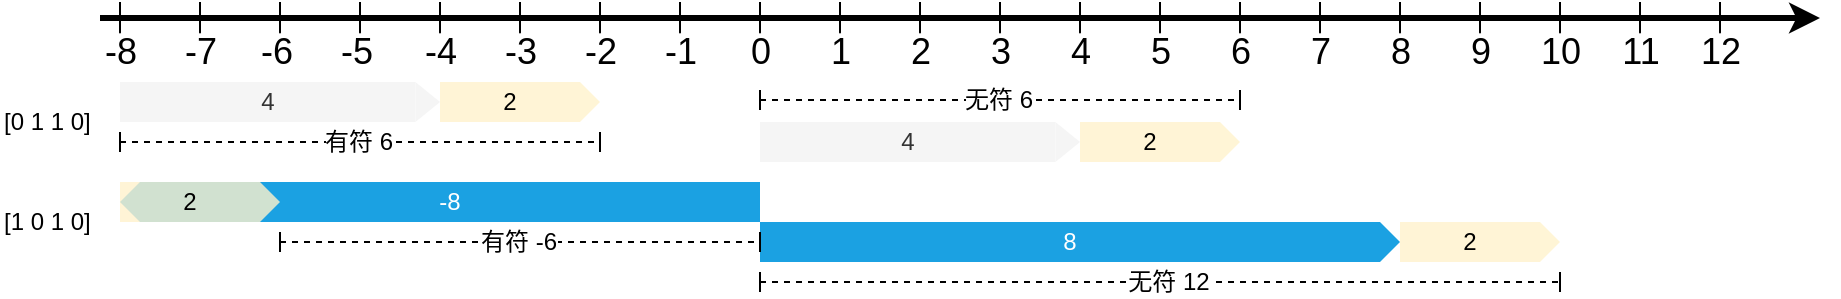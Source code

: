 <mxfile version="12.2.2" type="device" pages="1"><diagram id="07fea595-8f29-1299-0266-81d95cde20df" name="Page-1"><mxGraphModel dx="-1641" dy="-428" grid="1" gridSize="10" guides="1" tooltips="1" connect="1" arrows="1" fold="1" page="1" pageScale="1" pageWidth="1169" pageHeight="827" background="#ffffff" math="0" shadow="0"><root><mxCell id="0"/><mxCell id="1" parent="0"/><mxCell id="734" value="" style="edgeStyle=none;html=1;fontColor=#000000;strokeWidth=3;strokeColor=#000000;" parent="1" edge="1"><mxGeometry width="100" height="100" relative="1" as="geometry"><mxPoint x="2550" y="1018" as="sourcePoint"/><mxPoint x="3410" y="1018" as="targetPoint"/></mxGeometry></mxCell><mxCell id="752" value="-8" style="text;spacingTop=-5;align=center;verticalAlign=middle;fontStyle=0;html=1;fontSize=18;points=[];strokeColor=none;" parent="1" vertex="1"><mxGeometry x="2540" y="1027.5" width="40" height="20" as="geometry"/></mxCell><mxCell id="LSUP90cEGjTxTqaa4UYR-752" value="" style="endArrow=none;html=1;" edge="1" parent="1"><mxGeometry width="50" height="50" relative="1" as="geometry"><mxPoint x="2560" y="1018.5" as="sourcePoint"/><mxPoint x="2560" y="1010" as="targetPoint"/><Array as="points"><mxPoint x="2560" y="1027.5"/><mxPoint x="2560" y="1018.5"/></Array></mxGeometry></mxCell><mxCell id="LSUP90cEGjTxTqaa4UYR-753" value="" style="endArrow=none;html=1;" edge="1" parent="1"><mxGeometry width="50" height="50" relative="1" as="geometry"><mxPoint x="2600" y="1018.5" as="sourcePoint"/><mxPoint x="2600" y="1010" as="targetPoint"/><Array as="points"><mxPoint x="2600" y="1027.5"/><mxPoint x="2600" y="1018.5"/></Array></mxGeometry></mxCell><mxCell id="LSUP90cEGjTxTqaa4UYR-754" value="" style="endArrow=none;html=1;" edge="1" parent="1"><mxGeometry width="50" height="50" relative="1" as="geometry"><mxPoint x="2640" y="1018.5" as="sourcePoint"/><mxPoint x="2640" y="1010" as="targetPoint"/><Array as="points"><mxPoint x="2640" y="1027.5"/><mxPoint x="2640" y="1018.5"/></Array></mxGeometry></mxCell><mxCell id="LSUP90cEGjTxTqaa4UYR-756" value="" style="endArrow=none;html=1;" edge="1" parent="1"><mxGeometry width="50" height="50" relative="1" as="geometry"><mxPoint x="2680" y="1018.5" as="sourcePoint"/><mxPoint x="2680" y="1010" as="targetPoint"/><Array as="points"><mxPoint x="2680" y="1027.5"/><mxPoint x="2680" y="1018.5"/></Array></mxGeometry></mxCell><mxCell id="LSUP90cEGjTxTqaa4UYR-757" value="" style="endArrow=none;html=1;" edge="1" parent="1"><mxGeometry width="50" height="50" relative="1" as="geometry"><mxPoint x="2720" y="1018.5" as="sourcePoint"/><mxPoint x="2720" y="1010" as="targetPoint"/><Array as="points"><mxPoint x="2720" y="1027.5"/><mxPoint x="2720" y="1018.5"/></Array></mxGeometry></mxCell><mxCell id="LSUP90cEGjTxTqaa4UYR-758" value="" style="endArrow=none;html=1;" edge="1" parent="1"><mxGeometry width="50" height="50" relative="1" as="geometry"><mxPoint x="2760" y="1018.5" as="sourcePoint"/><mxPoint x="2760" y="1010" as="targetPoint"/><Array as="points"><mxPoint x="2760" y="1027.5"/><mxPoint x="2760" y="1018.5"/></Array></mxGeometry></mxCell><mxCell id="LSUP90cEGjTxTqaa4UYR-760" value="" style="endArrow=none;html=1;" edge="1" parent="1"><mxGeometry width="50" height="50" relative="1" as="geometry"><mxPoint x="2800" y="1018.5" as="sourcePoint"/><mxPoint x="2800" y="1010" as="targetPoint"/><Array as="points"><mxPoint x="2800" y="1027.5"/><mxPoint x="2800" y="1018.5"/></Array></mxGeometry></mxCell><mxCell id="LSUP90cEGjTxTqaa4UYR-761" value="" style="endArrow=none;html=1;" edge="1" parent="1"><mxGeometry width="50" height="50" relative="1" as="geometry"><mxPoint x="2840" y="1018.5" as="sourcePoint"/><mxPoint x="2840" y="1010" as="targetPoint"/><Array as="points"><mxPoint x="2840" y="1027.5"/><mxPoint x="2840" y="1018.5"/></Array></mxGeometry></mxCell><mxCell id="LSUP90cEGjTxTqaa4UYR-762" value="" style="endArrow=none;html=1;" edge="1" parent="1"><mxGeometry width="50" height="50" relative="1" as="geometry"><mxPoint x="2880" y="1018.5" as="sourcePoint"/><mxPoint x="2880" y="1010" as="targetPoint"/><Array as="points"><mxPoint x="2880" y="1027.5"/><mxPoint x="2880" y="1018.5"/></Array></mxGeometry></mxCell><mxCell id="LSUP90cEGjTxTqaa4UYR-763" value="" style="endArrow=none;html=1;" edge="1" parent="1"><mxGeometry width="50" height="50" relative="1" as="geometry"><mxPoint x="2920" y="1018.5" as="sourcePoint"/><mxPoint x="2920" y="1010" as="targetPoint"/><Array as="points"><mxPoint x="2920" y="1027.5"/><mxPoint x="2920" y="1018.5"/></Array></mxGeometry></mxCell><mxCell id="LSUP90cEGjTxTqaa4UYR-764" value="" style="endArrow=none;html=1;" edge="1" parent="1"><mxGeometry width="50" height="50" relative="1" as="geometry"><mxPoint x="2960" y="1018.5" as="sourcePoint"/><mxPoint x="2960" y="1010" as="targetPoint"/><Array as="points"><mxPoint x="2960" y="1027.5"/><mxPoint x="2960" y="1018.5"/></Array></mxGeometry></mxCell><mxCell id="LSUP90cEGjTxTqaa4UYR-765" value="" style="endArrow=none;html=1;" edge="1" parent="1"><mxGeometry width="50" height="50" relative="1" as="geometry"><mxPoint x="3000" y="1018.5" as="sourcePoint"/><mxPoint x="3000" y="1010" as="targetPoint"/><Array as="points"><mxPoint x="3000" y="1027.5"/><mxPoint x="3000" y="1018.5"/></Array></mxGeometry></mxCell><mxCell id="LSUP90cEGjTxTqaa4UYR-766" value="" style="endArrow=none;html=1;" edge="1" parent="1"><mxGeometry width="50" height="50" relative="1" as="geometry"><mxPoint x="3040" y="1018.5" as="sourcePoint"/><mxPoint x="3040" y="1010" as="targetPoint"/><Array as="points"><mxPoint x="3040" y="1027.5"/><mxPoint x="3040" y="1018.5"/></Array></mxGeometry></mxCell><mxCell id="LSUP90cEGjTxTqaa4UYR-767" value="" style="endArrow=none;html=1;" edge="1" parent="1"><mxGeometry width="50" height="50" relative="1" as="geometry"><mxPoint x="3080" y="1018.5" as="sourcePoint"/><mxPoint x="3080" y="1010" as="targetPoint"/><Array as="points"><mxPoint x="3080" y="1027.5"/><mxPoint x="3080" y="1018.5"/></Array></mxGeometry></mxCell><mxCell id="LSUP90cEGjTxTqaa4UYR-768" value="" style="endArrow=none;html=1;" edge="1" parent="1"><mxGeometry width="50" height="50" relative="1" as="geometry"><mxPoint x="3120" y="1018.5" as="sourcePoint"/><mxPoint x="3120" y="1010" as="targetPoint"/><Array as="points"><mxPoint x="3120" y="1027.5"/><mxPoint x="3120" y="1018.5"/></Array></mxGeometry></mxCell><mxCell id="LSUP90cEGjTxTqaa4UYR-769" value="" style="endArrow=none;html=1;" edge="1" parent="1"><mxGeometry width="50" height="50" relative="1" as="geometry"><mxPoint x="3160" y="1018.5" as="sourcePoint"/><mxPoint x="3160" y="1010" as="targetPoint"/><Array as="points"><mxPoint x="3160" y="1027.5"/><mxPoint x="3160" y="1018.5"/></Array></mxGeometry></mxCell><mxCell id="LSUP90cEGjTxTqaa4UYR-770" value="" style="endArrow=none;html=1;" edge="1" parent="1"><mxGeometry width="50" height="50" relative="1" as="geometry"><mxPoint x="3200" y="1018.5" as="sourcePoint"/><mxPoint x="3200" y="1010" as="targetPoint"/><Array as="points"><mxPoint x="3200" y="1027.5"/><mxPoint x="3200" y="1018.5"/></Array></mxGeometry></mxCell><mxCell id="LSUP90cEGjTxTqaa4UYR-771" value="" style="endArrow=none;html=1;" edge="1" parent="1"><mxGeometry width="50" height="50" relative="1" as="geometry"><mxPoint x="3240" y="1018.5" as="sourcePoint"/><mxPoint x="3240" y="1010" as="targetPoint"/><Array as="points"><mxPoint x="3240" y="1027.5"/><mxPoint x="3240" y="1018.5"/></Array></mxGeometry></mxCell><mxCell id="LSUP90cEGjTxTqaa4UYR-772" value="" style="endArrow=none;html=1;" edge="1" parent="1"><mxGeometry width="50" height="50" relative="1" as="geometry"><mxPoint x="3280" y="1018.5" as="sourcePoint"/><mxPoint x="3280" y="1010" as="targetPoint"/><Array as="points"><mxPoint x="3280" y="1027.5"/><mxPoint x="3280" y="1018.5"/></Array></mxGeometry></mxCell><mxCell id="LSUP90cEGjTxTqaa4UYR-773" value="" style="endArrow=none;html=1;" edge="1" parent="1"><mxGeometry width="50" height="50" relative="1" as="geometry"><mxPoint x="3320" y="1018.5" as="sourcePoint"/><mxPoint x="3320" y="1010" as="targetPoint"/><Array as="points"><mxPoint x="3320" y="1027.5"/><mxPoint x="3320" y="1018.5"/></Array></mxGeometry></mxCell><mxCell id="LSUP90cEGjTxTqaa4UYR-774" value="" style="endArrow=none;html=1;" edge="1" parent="1"><mxGeometry width="50" height="50" relative="1" as="geometry"><mxPoint x="3360" y="1018.5" as="sourcePoint"/><mxPoint x="3360" y="1010" as="targetPoint"/><Array as="points"><mxPoint x="3360" y="1027.5"/><mxPoint x="3360" y="1018.5"/></Array></mxGeometry></mxCell><mxCell id="LSUP90cEGjTxTqaa4UYR-778" value="-7" style="text;spacingTop=-5;align=center;verticalAlign=middle;fontStyle=0;html=1;fontSize=18;points=[];strokeColor=none;" vertex="1" parent="1"><mxGeometry x="2580" y="1027.5" width="40" height="20" as="geometry"/></mxCell><mxCell id="LSUP90cEGjTxTqaa4UYR-779" value="-6" style="text;spacingTop=-5;align=center;verticalAlign=middle;fontStyle=0;html=1;fontSize=18;points=[];strokeColor=none;" vertex="1" parent="1"><mxGeometry x="2617.5" y="1027.5" width="40" height="20" as="geometry"/></mxCell><mxCell id="LSUP90cEGjTxTqaa4UYR-780" value="-5" style="text;spacingTop=-5;align=center;verticalAlign=middle;fontStyle=0;html=1;fontSize=18;points=[];strokeColor=none;" vertex="1" parent="1"><mxGeometry x="2657.5" y="1027.5" width="40" height="20" as="geometry"/></mxCell><mxCell id="LSUP90cEGjTxTqaa4UYR-781" value="-4" style="text;spacingTop=-5;align=center;verticalAlign=middle;fontStyle=0;html=1;fontSize=18;points=[];strokeColor=none;" vertex="1" parent="1"><mxGeometry x="2700" y="1027.5" width="40" height="20" as="geometry"/></mxCell><mxCell id="LSUP90cEGjTxTqaa4UYR-782" value="-3" style="text;spacingTop=-5;align=center;verticalAlign=middle;fontStyle=0;html=1;fontSize=18;points=[];strokeColor=none;" vertex="1" parent="1"><mxGeometry x="2740" y="1027.5" width="40" height="20" as="geometry"/></mxCell><mxCell id="LSUP90cEGjTxTqaa4UYR-783" value="-2" style="text;spacingTop=-5;align=center;verticalAlign=middle;fontStyle=0;html=1;fontSize=18;points=[];strokeColor=none;" vertex="1" parent="1"><mxGeometry x="2780" y="1027.5" width="40" height="20" as="geometry"/></mxCell><mxCell id="LSUP90cEGjTxTqaa4UYR-784" value="-1" style="text;spacingTop=-5;align=center;verticalAlign=middle;fontStyle=0;html=1;fontSize=18;points=[];strokeColor=none;" vertex="1" parent="1"><mxGeometry x="2820" y="1027.5" width="40" height="20" as="geometry"/></mxCell><mxCell id="LSUP90cEGjTxTqaa4UYR-785" value="0" style="text;spacingTop=-5;align=center;verticalAlign=middle;fontStyle=0;html=1;fontSize=18;points=[];strokeColor=none;" vertex="1" parent="1"><mxGeometry x="2860" y="1027.5" width="40" height="20" as="geometry"/></mxCell><mxCell id="LSUP90cEGjTxTqaa4UYR-786" value="1" style="text;spacingTop=-5;align=center;verticalAlign=middle;fontStyle=0;html=1;fontSize=18;points=[];strokeColor=none;" vertex="1" parent="1"><mxGeometry x="2900" y="1027.5" width="40" height="20" as="geometry"/></mxCell><mxCell id="LSUP90cEGjTxTqaa4UYR-787" value="2" style="text;spacingTop=-5;align=center;verticalAlign=middle;fontStyle=0;html=1;fontSize=18;points=[];strokeColor=none;" vertex="1" parent="1"><mxGeometry x="2940" y="1027.5" width="40" height="20" as="geometry"/></mxCell><mxCell id="LSUP90cEGjTxTqaa4UYR-788" value="3" style="text;spacingTop=-5;align=center;verticalAlign=middle;fontStyle=0;html=1;fontSize=18;points=[];strokeColor=none;" vertex="1" parent="1"><mxGeometry x="2980" y="1027.5" width="40" height="20" as="geometry"/></mxCell><mxCell id="LSUP90cEGjTxTqaa4UYR-789" value="4" style="text;spacingTop=-5;align=center;verticalAlign=middle;fontStyle=0;html=1;fontSize=18;points=[];strokeColor=none;" vertex="1" parent="1"><mxGeometry x="3020" y="1027.5" width="40" height="20" as="geometry"/></mxCell><mxCell id="LSUP90cEGjTxTqaa4UYR-790" value="5" style="text;spacingTop=-5;align=center;verticalAlign=middle;fontStyle=0;html=1;fontSize=18;points=[];strokeColor=none;" vertex="1" parent="1"><mxGeometry x="3060" y="1027.5" width="40" height="20" as="geometry"/></mxCell><mxCell id="LSUP90cEGjTxTqaa4UYR-791" value="6" style="text;spacingTop=-5;align=center;verticalAlign=middle;fontStyle=0;html=1;fontSize=18;points=[];strokeColor=none;" vertex="1" parent="1"><mxGeometry x="3100" y="1027.5" width="40" height="20" as="geometry"/></mxCell><mxCell id="LSUP90cEGjTxTqaa4UYR-792" value="7" style="text;spacingTop=-5;align=center;verticalAlign=middle;fontStyle=0;html=1;fontSize=18;points=[];strokeColor=none;" vertex="1" parent="1"><mxGeometry x="3140" y="1027.5" width="40" height="20" as="geometry"/></mxCell><mxCell id="LSUP90cEGjTxTqaa4UYR-793" value="8" style="text;spacingTop=-5;align=center;verticalAlign=middle;fontStyle=0;html=1;fontSize=18;points=[];strokeColor=none;" vertex="1" parent="1"><mxGeometry x="3180" y="1027.5" width="40" height="20" as="geometry"/></mxCell><mxCell id="LSUP90cEGjTxTqaa4UYR-796" value="" style="group;fillColor=none;gradientColor=none;opacity=80;glass=0;" vertex="1" connectable="0" parent="1"><mxGeometry x="2560" y="1050" width="160" height="20" as="geometry"/></mxCell><mxCell id="LSUP90cEGjTxTqaa4UYR-794" value="4" style="rounded=0;whiteSpace=wrap;html=1;fillColor=#f5f5f5;strokeColor=none;fontColor=#333333;direction=east;flipV=1;flipH=1;" vertex="1" parent="LSUP90cEGjTxTqaa4UYR-796"><mxGeometry width="147.692" height="20" as="geometry"/></mxCell><mxCell id="LSUP90cEGjTxTqaa4UYR-795" value="" style="triangle;whiteSpace=wrap;html=1;fillColor=#f5f5f5;gradientDirection=north;strokeColor=none;fontColor=#333333;" vertex="1" parent="LSUP90cEGjTxTqaa4UYR-796"><mxGeometry x="147.692" width="12.308" height="20" as="geometry"/></mxCell><mxCell id="LSUP90cEGjTxTqaa4UYR-797" value="[0 1 1 0]" style="text;html=1;resizable=0;points=[];autosize=1;align=left;verticalAlign=top;spacingTop=-4;" vertex="1" parent="1"><mxGeometry x="2500" y="1060" width="60" height="20" as="geometry"/></mxCell><mxCell id="LSUP90cEGjTxTqaa4UYR-798" value="[1 0 1 0]" style="text;html=1;resizable=0;points=[];autosize=1;align=left;verticalAlign=top;spacingTop=-4;" vertex="1" parent="1"><mxGeometry x="2500" y="1110" width="60" height="20" as="geometry"/></mxCell><mxCell id="LSUP90cEGjTxTqaa4UYR-804" value="" style="group;fillColor=none;gradientColor=none;opacity=80;glass=0;" vertex="1" connectable="0" parent="1"><mxGeometry x="2880" y="1070" width="160" height="20" as="geometry"/></mxCell><mxCell id="LSUP90cEGjTxTqaa4UYR-805" value="4" style="rounded=0;whiteSpace=wrap;html=1;fillColor=#f5f5f5;strokeColor=none;fontColor=#333333;direction=east;flipV=1;flipH=1;" vertex="1" parent="LSUP90cEGjTxTqaa4UYR-804"><mxGeometry width="147.692" height="20" as="geometry"/></mxCell><mxCell id="LSUP90cEGjTxTqaa4UYR-806" value="" style="triangle;whiteSpace=wrap;html=1;fillColor=#f5f5f5;gradientDirection=north;strokeColor=none;fontColor=#333333;" vertex="1" parent="LSUP90cEGjTxTqaa4UYR-804"><mxGeometry x="147.692" width="12.308" height="20" as="geometry"/></mxCell><mxCell id="LSUP90cEGjTxTqaa4UYR-810" value="" style="group;fillColor=#ffffff;gradientColor=none;opacity=80;glass=0;direction=west;rotation=180;" vertex="1" connectable="0" parent="1"><mxGeometry x="2560" y="1100" width="320" height="20" as="geometry"/></mxCell><mxCell id="LSUP90cEGjTxTqaa4UYR-811" value="-8" style="rounded=0;whiteSpace=wrap;html=1;fillColor=#1ba1e2;strokeColor=none;fontColor=#ffffff;direction=east;flipV=1;flipH=1;rotation=0;" vertex="1" parent="LSUP90cEGjTxTqaa4UYR-810"><mxGeometry x="10" width="310" height="20" as="geometry"/></mxCell><mxCell id="LSUP90cEGjTxTqaa4UYR-812" value="" style="triangle;whiteSpace=wrap;html=1;fillColor=#1ba1e2;gradientDirection=north;strokeColor=none;fontColor=#ffffff;rotation=180;" vertex="1" parent="LSUP90cEGjTxTqaa4UYR-810"><mxGeometry width="10" height="20" as="geometry"/></mxCell><mxCell id="LSUP90cEGjTxTqaa4UYR-816" value="2" style="rounded=0;whiteSpace=wrap;html=1;glass=0;fillColor=#fff2cc;opacity=80;strokeColor=none;" vertex="1" parent="LSUP90cEGjTxTqaa4UYR-810"><mxGeometry width="70" height="20" as="geometry"/></mxCell><mxCell id="LSUP90cEGjTxTqaa4UYR-817" value="" style="triangle;whiteSpace=wrap;html=1;glass=0;fillColor=#fff2cc;opacity=80;strokeColor=none;" vertex="1" parent="1"><mxGeometry x="2630" y="1100" width="10" height="20" as="geometry"/></mxCell><mxCell id="LSUP90cEGjTxTqaa4UYR-819" value="" style="group;fillColor=#ffffff;gradientColor=none;opacity=80;glass=0;direction=west;rotation=0;" vertex="1" connectable="0" parent="1"><mxGeometry x="2880" y="1120" width="320" height="20" as="geometry"/></mxCell><mxCell id="LSUP90cEGjTxTqaa4UYR-820" value="8" style="rounded=0;whiteSpace=wrap;html=1;fillColor=#1ba1e2;strokeColor=none;fontColor=#ffffff;direction=east;flipV=1;flipH=1;rotation=-360;" vertex="1" parent="LSUP90cEGjTxTqaa4UYR-819"><mxGeometry width="310" height="20" as="geometry"/></mxCell><mxCell id="LSUP90cEGjTxTqaa4UYR-821" value="" style="triangle;whiteSpace=wrap;html=1;fillColor=#1ba1e2;gradientDirection=north;strokeColor=none;fontColor=#ffffff;rotation=0;" vertex="1" parent="LSUP90cEGjTxTqaa4UYR-819"><mxGeometry x="310" width="10" height="20" as="geometry"/></mxCell><mxCell id="LSUP90cEGjTxTqaa4UYR-824" value="" style="group" vertex="1" connectable="0" parent="1"><mxGeometry x="3200" y="1120" width="80" height="20" as="geometry"/></mxCell><mxCell id="LSUP90cEGjTxTqaa4UYR-822" value="2" style="rounded=0;whiteSpace=wrap;html=1;glass=0;fillColor=#fff2cc;opacity=80;strokeColor=none;" vertex="1" parent="LSUP90cEGjTxTqaa4UYR-824"><mxGeometry width="70" height="20" as="geometry"/></mxCell><mxCell id="LSUP90cEGjTxTqaa4UYR-823" value="" style="triangle;whiteSpace=wrap;html=1;glass=0;fillColor=#fff2cc;opacity=80;strokeColor=none;" vertex="1" parent="LSUP90cEGjTxTqaa4UYR-824"><mxGeometry x="70" width="10" height="20" as="geometry"/></mxCell><mxCell id="LSUP90cEGjTxTqaa4UYR-825" value="" style="group" vertex="1" connectable="0" parent="1"><mxGeometry x="3040" y="1070" width="80" height="20" as="geometry"/></mxCell><mxCell id="LSUP90cEGjTxTqaa4UYR-826" value="2" style="rounded=0;whiteSpace=wrap;html=1;glass=0;fillColor=#fff2cc;opacity=80;strokeColor=none;" vertex="1" parent="LSUP90cEGjTxTqaa4UYR-825"><mxGeometry width="70" height="20" as="geometry"/></mxCell><mxCell id="LSUP90cEGjTxTqaa4UYR-827" value="" style="triangle;whiteSpace=wrap;html=1;glass=0;fillColor=#fff2cc;opacity=80;strokeColor=none;" vertex="1" parent="LSUP90cEGjTxTqaa4UYR-825"><mxGeometry x="70" width="10" height="20" as="geometry"/></mxCell><mxCell id="LSUP90cEGjTxTqaa4UYR-828" value="" style="group" vertex="1" connectable="0" parent="1"><mxGeometry x="2720" y="1050" width="80" height="20" as="geometry"/></mxCell><mxCell id="LSUP90cEGjTxTqaa4UYR-829" value="2" style="rounded=0;whiteSpace=wrap;html=1;glass=0;fillColor=#fff2cc;opacity=80;strokeColor=none;" vertex="1" parent="LSUP90cEGjTxTqaa4UYR-828"><mxGeometry width="70" height="20" as="geometry"/></mxCell><mxCell id="LSUP90cEGjTxTqaa4UYR-830" value="" style="triangle;whiteSpace=wrap;html=1;glass=0;fillColor=#fff2cc;opacity=80;strokeColor=none;" vertex="1" parent="LSUP90cEGjTxTqaa4UYR-828"><mxGeometry x="70" width="10" height="20" as="geometry"/></mxCell><mxCell id="LSUP90cEGjTxTqaa4UYR-831" value="9" style="text;spacingTop=-5;align=center;verticalAlign=middle;fontStyle=0;html=1;fontSize=18;points=[];strokeColor=none;" vertex="1" parent="1"><mxGeometry x="3220" y="1027.5" width="40" height="20" as="geometry"/></mxCell><mxCell id="LSUP90cEGjTxTqaa4UYR-832" value="10" style="text;spacingTop=-5;align=center;verticalAlign=middle;fontStyle=0;html=1;fontSize=18;points=[];strokeColor=none;" vertex="1" parent="1"><mxGeometry x="3260" y="1027.5" width="40" height="20" as="geometry"/></mxCell><mxCell id="LSUP90cEGjTxTqaa4UYR-833" value="11" style="text;spacingTop=-5;align=center;verticalAlign=middle;fontStyle=0;html=1;fontSize=18;points=[];strokeColor=none;" vertex="1" parent="1"><mxGeometry x="3300" y="1027.5" width="40" height="20" as="geometry"/></mxCell><mxCell id="LSUP90cEGjTxTqaa4UYR-836" value="12" style="text;spacingTop=-5;align=center;verticalAlign=middle;fontStyle=0;html=1;fontSize=18;points=[];strokeColor=none;" vertex="1" parent="1"><mxGeometry x="3340" y="1027.5" width="40" height="20" as="geometry"/></mxCell><mxCell id="LSUP90cEGjTxTqaa4UYR-839" value="" style="endArrow=none;html=1;" edge="1" parent="1"><mxGeometry width="50" height="50" relative="1" as="geometry"><mxPoint x="2560" y="1085" as="sourcePoint"/><mxPoint x="2560" y="1075" as="targetPoint"/></mxGeometry></mxCell><mxCell id="LSUP90cEGjTxTqaa4UYR-840" value="" style="endArrow=none;html=1;" edge="1" parent="1"><mxGeometry width="50" height="50" relative="1" as="geometry"><mxPoint x="2800" y="1085" as="sourcePoint"/><mxPoint x="2800" y="1075" as="targetPoint"/></mxGeometry></mxCell><mxCell id="LSUP90cEGjTxTqaa4UYR-841" value="" style="endArrow=none;html=1;dashed=1;" edge="1" parent="1"><mxGeometry width="50" height="50" relative="1" as="geometry"><mxPoint x="2560" y="1080" as="sourcePoint"/><mxPoint x="2800" y="1080" as="targetPoint"/></mxGeometry></mxCell><mxCell id="LSUP90cEGjTxTqaa4UYR-843" value="有符 6" style="text;html=1;resizable=0;points=[];align=center;verticalAlign=middle;labelBackgroundColor=#ffffff;" vertex="1" connectable="0" parent="LSUP90cEGjTxTqaa4UYR-841"><mxGeometry x="0.057" y="1" relative="1" as="geometry"><mxPoint x="-8" y="1" as="offset"/></mxGeometry></mxCell><mxCell id="LSUP90cEGjTxTqaa4UYR-844" value="" style="endArrow=none;html=1;" edge="1" parent="1"><mxGeometry width="50" height="50" relative="1" as="geometry"><mxPoint x="2880" y="1064" as="sourcePoint"/><mxPoint x="2880" y="1054" as="targetPoint"/></mxGeometry></mxCell><mxCell id="LSUP90cEGjTxTqaa4UYR-845" value="" style="endArrow=none;html=1;" edge="1" parent="1"><mxGeometry width="50" height="50" relative="1" as="geometry"><mxPoint x="3120" y="1064" as="sourcePoint"/><mxPoint x="3120" y="1054" as="targetPoint"/></mxGeometry></mxCell><mxCell id="LSUP90cEGjTxTqaa4UYR-846" value="" style="endArrow=none;html=1;dashed=1;" edge="1" parent="1"><mxGeometry width="50" height="50" relative="1" as="geometry"><mxPoint x="2880" y="1059" as="sourcePoint"/><mxPoint x="3120" y="1059" as="targetPoint"/></mxGeometry></mxCell><mxCell id="LSUP90cEGjTxTqaa4UYR-847" value="无符&amp;nbsp;6" style="text;html=1;resizable=0;points=[];align=center;verticalAlign=middle;labelBackgroundColor=#ffffff;" vertex="1" connectable="0" parent="LSUP90cEGjTxTqaa4UYR-846"><mxGeometry x="0.057" y="1" relative="1" as="geometry"><mxPoint x="-8" y="1" as="offset"/></mxGeometry></mxCell><mxCell id="LSUP90cEGjTxTqaa4UYR-849" value="" style="endArrow=none;html=1;" edge="1" parent="1"><mxGeometry width="50" height="50" relative="1" as="geometry"><mxPoint x="2640" y="1135" as="sourcePoint"/><mxPoint x="2640" y="1125" as="targetPoint"/></mxGeometry></mxCell><mxCell id="LSUP90cEGjTxTqaa4UYR-850" value="" style="endArrow=none;html=1;" edge="1" parent="1"><mxGeometry width="50" height="50" relative="1" as="geometry"><mxPoint x="2880" y="1135" as="sourcePoint"/><mxPoint x="2880" y="1125" as="targetPoint"/></mxGeometry></mxCell><mxCell id="LSUP90cEGjTxTqaa4UYR-851" value="" style="endArrow=none;html=1;dashed=1;" edge="1" parent="1"><mxGeometry width="50" height="50" relative="1" as="geometry"><mxPoint x="2640" y="1130" as="sourcePoint"/><mxPoint x="2880" y="1130" as="targetPoint"/></mxGeometry></mxCell><mxCell id="LSUP90cEGjTxTqaa4UYR-852" value="有符 -6" style="text;html=1;resizable=0;points=[];align=center;verticalAlign=middle;labelBackgroundColor=#ffffff;" vertex="1" connectable="0" parent="LSUP90cEGjTxTqaa4UYR-851"><mxGeometry x="0.057" y="1" relative="1" as="geometry"><mxPoint x="-8" y="1" as="offset"/></mxGeometry></mxCell><mxCell id="LSUP90cEGjTxTqaa4UYR-858" value="" style="endArrow=none;html=1;" edge="1" parent="1"><mxGeometry width="50" height="50" relative="1" as="geometry"><mxPoint x="2880" y="1155" as="sourcePoint"/><mxPoint x="2880" y="1145" as="targetPoint"/></mxGeometry></mxCell><mxCell id="LSUP90cEGjTxTqaa4UYR-859" value="" style="endArrow=none;html=1;" edge="1" parent="1"><mxGeometry width="50" height="50" relative="1" as="geometry"><mxPoint x="3280" y="1155" as="sourcePoint"/><mxPoint x="3280" y="1145" as="targetPoint"/></mxGeometry></mxCell><mxCell id="LSUP90cEGjTxTqaa4UYR-860" value="" style="endArrow=none;html=1;dashed=1;" edge="1" parent="1"><mxGeometry width="50" height="50" relative="1" as="geometry"><mxPoint x="2880" y="1150" as="sourcePoint"/><mxPoint x="3280" y="1150" as="targetPoint"/></mxGeometry></mxCell><mxCell id="LSUP90cEGjTxTqaa4UYR-861" value="无符&amp;nbsp;12" style="text;html=1;resizable=0;points=[];align=center;verticalAlign=middle;labelBackgroundColor=#ffffff;" vertex="1" connectable="0" parent="LSUP90cEGjTxTqaa4UYR-860"><mxGeometry x="0.057" y="1" relative="1" as="geometry"><mxPoint x="-8" y="1" as="offset"/></mxGeometry></mxCell></root></mxGraphModel></diagram></mxfile>
